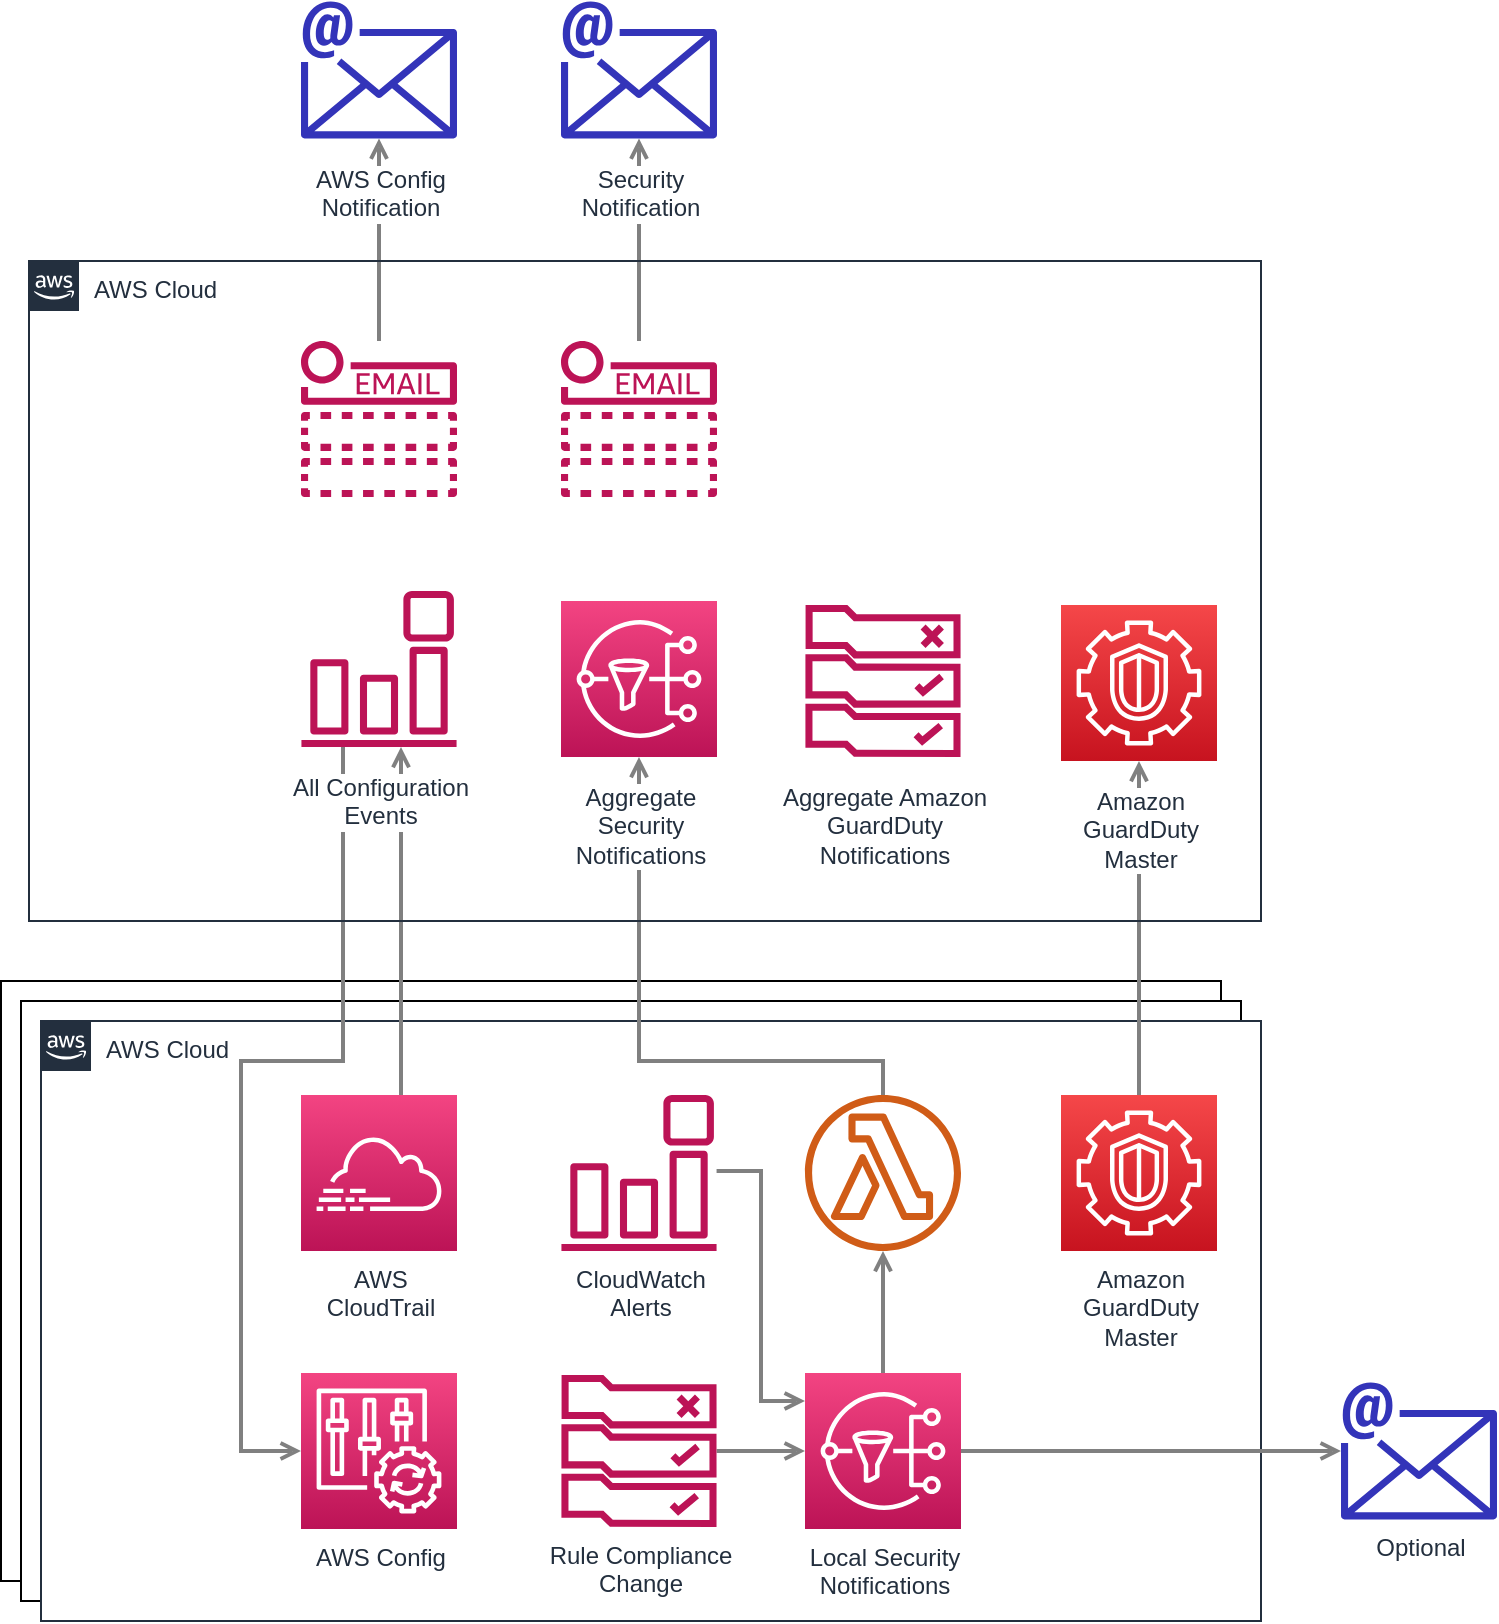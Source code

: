 <mxfile version="13.9.9" type="github"><diagram id="Ht1M8jgEwFfnCIfOTk4-" name="Page-1"><mxGraphModel dx="1640" dy="841" grid="1" gridSize="10" guides="1" tooltips="1" connect="1" arrows="1" fold="1" page="1" pageScale="1" pageWidth="1169" pageHeight="827" math="0" shadow="0"><root><mxCell id="0"/><mxCell id="1" parent="0"/><mxCell id="UEzPUAAOIrF-is8g5C7q-208" value="" style="rounded=0;whiteSpace=wrap;html=1;labelBackgroundColor=#ffffff;fillColor=#ffffff;gradientColor=none;" vertex="1" parent="1"><mxGeometry x="210.5" y="497.5" width="610" height="300" as="geometry"/></mxCell><mxCell id="UEzPUAAOIrF-is8g5C7q-207" value="" style="rounded=0;whiteSpace=wrap;html=1;labelBackgroundColor=#ffffff;fillColor=#ffffff;gradientColor=none;" vertex="1" parent="1"><mxGeometry x="220.5" y="507.5" width="610" height="300" as="geometry"/></mxCell><mxCell id="UEzPUAAOIrF-is8g5C7q-206" value="AWS Cloud" style="points=[[0,0],[0.25,0],[0.5,0],[0.75,0],[1,0],[1,0.25],[1,0.5],[1,0.75],[1,1],[0.75,1],[0.5,1],[0.25,1],[0,1],[0,0.75],[0,0.5],[0,0.25]];outlineConnect=0;gradientColor=none;html=1;whiteSpace=wrap;fontSize=12;fontStyle=0;shape=mxgraph.aws4.group;grIcon=mxgraph.aws4.group_aws_cloud_alt;strokeColor=#232F3E;fillColor=#ffffff;verticalAlign=top;align=left;spacingLeft=30;fontColor=#232F3E;dashed=0;labelBackgroundColor=#ffffff;" vertex="1" parent="1"><mxGeometry x="230.5" y="517.5" width="610" height="300" as="geometry"/></mxCell><mxCell id="UEzPUAAOIrF-is8g5C7q-234" style="edgeStyle=orthogonalEdgeStyle;rounded=0;orthogonalLoop=1;jettySize=auto;html=1;startArrow=none;startFill=0;endArrow=open;endFill=0;strokeColor=#808080;strokeWidth=2;" edge="1" parent="1" source="UEzPUAAOIrF-is8g5C7q-211" target="UEzPUAAOIrF-is8g5C7q-209"><mxGeometry relative="1" as="geometry"/></mxCell><mxCell id="UEzPUAAOIrF-is8g5C7q-233" style="edgeStyle=orthogonalEdgeStyle;rounded=0;orthogonalLoop=1;jettySize=auto;html=1;startArrow=none;startFill=0;endArrow=open;endFill=0;strokeColor=#808080;strokeWidth=2;" edge="1" parent="1" source="UEzPUAAOIrF-is8g5C7q-212" target="UEzPUAAOIrF-is8g5C7q-210"><mxGeometry relative="1" as="geometry"/></mxCell><mxCell id="UEzPUAAOIrF-is8g5C7q-229" style="edgeStyle=orthogonalEdgeStyle;rounded=0;orthogonalLoop=1;jettySize=auto;html=1;startArrow=none;startFill=0;endArrow=open;endFill=0;strokeColor=#808080;strokeWidth=2;" edge="1" parent="1" source="UEzPUAAOIrF-is8g5C7q-213" target="UEzPUAAOIrF-is8g5C7q-218"><mxGeometry relative="1" as="geometry"><Array as="points"><mxPoint x="381.5" y="537.5"/><mxPoint x="330.5" y="537.5"/><mxPoint x="330.5" y="732.5"/></Array></mxGeometry></mxCell><mxCell id="UEzPUAAOIrF-is8g5C7q-230" style="edgeStyle=orthogonalEdgeStyle;rounded=0;orthogonalLoop=1;jettySize=auto;html=1;startArrow=none;startFill=0;endArrow=open;endFill=0;strokeColor=#808080;strokeWidth=2;" edge="1" parent="1" source="UEzPUAAOIrF-is8g5C7q-217" target="UEzPUAAOIrF-is8g5C7q-213"><mxGeometry relative="1" as="geometry"><Array as="points"><mxPoint x="410.5" y="467.5"/><mxPoint x="410.5" y="467.5"/></Array></mxGeometry></mxCell><mxCell id="UEzPUAAOIrF-is8g5C7q-228" style="edgeStyle=orthogonalEdgeStyle;rounded=0;orthogonalLoop=1;jettySize=auto;html=1;startArrow=none;startFill=0;endArrow=open;endFill=0;strokeColor=#808080;strokeWidth=2;" edge="1" parent="1" source="UEzPUAAOIrF-is8g5C7q-219" target="UEzPUAAOIrF-is8g5C7q-222"><mxGeometry relative="1" as="geometry"><Array as="points"><mxPoint x="590.5" y="592.5"/><mxPoint x="590.5" y="707.5"/></Array></mxGeometry></mxCell><mxCell id="UEzPUAAOIrF-is8g5C7q-225" value="" style="edgeStyle=orthogonalEdgeStyle;rounded=0;orthogonalLoop=1;jettySize=auto;html=1;startArrow=none;startFill=0;endArrow=open;endFill=0;strokeColor=#808080;strokeWidth=2;" edge="1" parent="1" source="UEzPUAAOIrF-is8g5C7q-220" target="UEzPUAAOIrF-is8g5C7q-222"><mxGeometry relative="1" as="geometry"/></mxCell><mxCell id="UEzPUAAOIrF-is8g5C7q-231" style="edgeStyle=orthogonalEdgeStyle;rounded=0;orthogonalLoop=1;jettySize=auto;html=1;startArrow=none;startFill=0;endArrow=open;endFill=0;strokeColor=#808080;strokeWidth=2;" edge="1" parent="1" source="UEzPUAAOIrF-is8g5C7q-221" target="UEzPUAAOIrF-is8g5C7q-214"><mxGeometry relative="1" as="geometry"><Array as="points"><mxPoint x="651.5" y="537.5"/><mxPoint x="529.5" y="537.5"/></Array></mxGeometry></mxCell><mxCell id="UEzPUAAOIrF-is8g5C7q-226" style="edgeStyle=orthogonalEdgeStyle;rounded=0;orthogonalLoop=1;jettySize=auto;html=1;startArrow=none;startFill=0;endArrow=open;endFill=0;strokeColor=#808080;strokeWidth=2;" edge="1" parent="1" source="UEzPUAAOIrF-is8g5C7q-222" target="UEzPUAAOIrF-is8g5C7q-224"><mxGeometry relative="1" as="geometry"/></mxCell><mxCell id="UEzPUAAOIrF-is8g5C7q-227" style="edgeStyle=orthogonalEdgeStyle;rounded=0;orthogonalLoop=1;jettySize=auto;html=1;startArrow=none;startFill=0;endArrow=open;endFill=0;strokeColor=#808080;strokeWidth=2;" edge="1" parent="1" source="UEzPUAAOIrF-is8g5C7q-222" target="UEzPUAAOIrF-is8g5C7q-221"><mxGeometry relative="1" as="geometry"/></mxCell><mxCell id="UEzPUAAOIrF-is8g5C7q-232" style="edgeStyle=orthogonalEdgeStyle;rounded=0;orthogonalLoop=1;jettySize=auto;html=1;startArrow=none;startFill=0;endArrow=open;endFill=0;strokeColor=#808080;strokeWidth=2;" edge="1" parent="1" source="UEzPUAAOIrF-is8g5C7q-223" target="UEzPUAAOIrF-is8g5C7q-216"><mxGeometry relative="1" as="geometry"/></mxCell><mxCell id="UEzPUAAOIrF-is8g5C7q-205" value="AWS Cloud" style="points=[[0,0],[0.25,0],[0.5,0],[0.75,0],[1,0],[1,0.25],[1,0.5],[1,0.75],[1,1],[0.75,1],[0.5,1],[0.25,1],[0,1],[0,0.75],[0,0.5],[0,0.25]];outlineConnect=0;gradientColor=none;html=1;whiteSpace=wrap;fontSize=12;fontStyle=0;shape=mxgraph.aws4.group;grIcon=mxgraph.aws4.group_aws_cloud_alt;strokeColor=#232F3E;fillColor=none;verticalAlign=top;align=left;spacingLeft=30;fontColor=#232F3E;dashed=0;labelBackgroundColor=#ffffff;" vertex="1" parent="1"><mxGeometry x="224.5" y="137.5" width="616" height="330" as="geometry"/></mxCell><mxCell id="UEzPUAAOIrF-is8g5C7q-209" value="AWS Config&lt;br&gt;Notification&lt;br&gt;" style="outlineConnect=0;fontColor=#232F3E;gradientColor=none;fillColor=#3334B9;strokeColor=none;dashed=0;verticalLabelPosition=bottom;verticalAlign=top;align=center;html=1;fontSize=12;fontStyle=0;aspect=fixed;pointerEvents=1;shape=mxgraph.aws4.email;labelBackgroundColor=#ffffff;spacingTop=6;" vertex="1" parent="1"><mxGeometry x="360.5" y="7.5" width="78" height="69" as="geometry"/></mxCell><mxCell id="UEzPUAAOIrF-is8g5C7q-210" value="Security&lt;br&gt;Notification&lt;br&gt;" style="outlineConnect=0;fontColor=#232F3E;gradientColor=none;fillColor=#3334B9;strokeColor=none;dashed=0;verticalLabelPosition=bottom;verticalAlign=top;align=center;html=1;fontSize=12;fontStyle=0;aspect=fixed;pointerEvents=1;shape=mxgraph.aws4.email;labelBackgroundColor=#ffffff;spacingTop=6;" vertex="1" parent="1"><mxGeometry x="490.5" y="7.5" width="78" height="69" as="geometry"/></mxCell><mxCell id="UEzPUAAOIrF-is8g5C7q-211" value="" style="outlineConnect=0;fontColor=#232F3E;gradientColor=none;fillColor=#BC1356;strokeColor=none;dashed=0;verticalLabelPosition=bottom;verticalAlign=top;align=center;html=1;fontSize=12;fontStyle=0;aspect=fixed;pointerEvents=1;shape=mxgraph.aws4.email_notification;labelBackgroundColor=#ffffff;" vertex="1" parent="1"><mxGeometry x="360.5" y="177.5" width="78" height="78" as="geometry"/></mxCell><mxCell id="UEzPUAAOIrF-is8g5C7q-212" value="" style="outlineConnect=0;fontColor=#232F3E;gradientColor=none;fillColor=#BC1356;strokeColor=none;dashed=0;verticalLabelPosition=bottom;verticalAlign=top;align=center;html=1;fontSize=12;fontStyle=0;aspect=fixed;pointerEvents=1;shape=mxgraph.aws4.email_notification;labelBackgroundColor=#ffffff;" vertex="1" parent="1"><mxGeometry x="490.5" y="177.5" width="78" height="78" as="geometry"/></mxCell><mxCell id="UEzPUAAOIrF-is8g5C7q-213" value="All Configuration&lt;br&gt;Events&lt;br&gt;" style="outlineConnect=0;fontColor=#232F3E;gradientColor=none;fillColor=#BC1356;strokeColor=none;dashed=0;verticalLabelPosition=bottom;verticalAlign=top;align=center;html=1;fontSize=12;fontStyle=0;aspect=fixed;pointerEvents=1;shape=mxgraph.aws4.event_event_based;labelBackgroundColor=#ffffff;spacingTop=6;" vertex="1" parent="1"><mxGeometry x="360.5" y="302.5" width="78" height="78" as="geometry"/></mxCell><mxCell id="UEzPUAAOIrF-is8g5C7q-214" value="Aggregate&lt;br&gt;Security&lt;br&gt;Notifications&lt;br&gt;" style="outlineConnect=0;fontColor=#232F3E;gradientColor=#F34482;gradientDirection=north;fillColor=#BC1356;strokeColor=#ffffff;dashed=0;verticalLabelPosition=bottom;verticalAlign=top;align=center;html=1;fontSize=12;fontStyle=0;aspect=fixed;shape=mxgraph.aws4.resourceIcon;resIcon=mxgraph.aws4.sns;labelBackgroundColor=#ffffff;spacingTop=6;" vertex="1" parent="1"><mxGeometry x="490.5" y="307.5" width="78" height="78" as="geometry"/></mxCell><mxCell id="UEzPUAAOIrF-is8g5C7q-215" value="Aggregate Amazon&lt;br&gt;GuardDuty&lt;br&gt;Notifications&lt;br&gt;" style="outlineConnect=0;fontColor=#232F3E;gradientColor=none;fillColor=#BC1356;strokeColor=none;dashed=0;verticalLabelPosition=bottom;verticalAlign=top;align=center;html=1;fontSize=12;fontStyle=0;aspect=fixed;pointerEvents=1;shape=mxgraph.aws4.rule_2;labelBackgroundColor=#ffffff;spacingTop=6;" vertex="1" parent="1"><mxGeometry x="612.5" y="309.5" width="78" height="76" as="geometry"/></mxCell><mxCell id="UEzPUAAOIrF-is8g5C7q-216" value="Amazon&lt;br&gt;GuardDuty&lt;br&gt;Master&lt;br&gt;" style="outlineConnect=0;fontColor=#232F3E;gradientColor=#F54749;gradientDirection=north;fillColor=#C7131F;strokeColor=#ffffff;dashed=0;verticalLabelPosition=bottom;verticalAlign=top;align=center;html=1;fontSize=12;fontStyle=0;aspect=fixed;shape=mxgraph.aws4.resourceIcon;resIcon=mxgraph.aws4.guardduty;labelBackgroundColor=#ffffff;spacingTop=6;" vertex="1" parent="1"><mxGeometry x="740.5" y="309.5" width="78" height="78" as="geometry"/></mxCell><mxCell id="UEzPUAAOIrF-is8g5C7q-217" value="AWS&lt;br&gt;CloudTrail&lt;br&gt;" style="outlineConnect=0;fontColor=#232F3E;gradientColor=#F34482;gradientDirection=north;fillColor=#BC1356;strokeColor=#ffffff;dashed=0;verticalLabelPosition=bottom;verticalAlign=top;align=center;html=1;fontSize=12;fontStyle=0;aspect=fixed;shape=mxgraph.aws4.resourceIcon;resIcon=mxgraph.aws4.cloudtrail;labelBackgroundColor=#ffffff;" vertex="1" parent="1"><mxGeometry x="360.5" y="554.5" width="78" height="78" as="geometry"/></mxCell><mxCell id="UEzPUAAOIrF-is8g5C7q-218" value="AWS Config" style="outlineConnect=0;fontColor=#232F3E;gradientColor=#F34482;gradientDirection=north;fillColor=#BC1356;strokeColor=#ffffff;dashed=0;verticalLabelPosition=bottom;verticalAlign=top;align=center;html=1;fontSize=12;fontStyle=0;aspect=fixed;shape=mxgraph.aws4.resourceIcon;resIcon=mxgraph.aws4.config;labelBackgroundColor=#ffffff;" vertex="1" parent="1"><mxGeometry x="360.5" y="693.5" width="78" height="78" as="geometry"/></mxCell><mxCell id="UEzPUAAOIrF-is8g5C7q-219" value="CloudWatch&lt;br&gt;Alerts&lt;br&gt;" style="outlineConnect=0;fontColor=#232F3E;gradientColor=none;fillColor=#BC1356;strokeColor=none;dashed=0;verticalLabelPosition=bottom;verticalAlign=top;align=center;html=1;fontSize=12;fontStyle=0;aspect=fixed;pointerEvents=1;shape=mxgraph.aws4.event_event_based;labelBackgroundColor=#ffffff;" vertex="1" parent="1"><mxGeometry x="490.5" y="554.5" width="78" height="78" as="geometry"/></mxCell><mxCell id="UEzPUAAOIrF-is8g5C7q-220" value="Rule Compliance&lt;br&gt;Change&lt;br&gt;" style="outlineConnect=0;fontColor=#232F3E;gradientColor=none;fillColor=#BC1356;strokeColor=none;dashed=0;verticalLabelPosition=bottom;verticalAlign=top;align=center;html=1;fontSize=12;fontStyle=0;aspect=fixed;pointerEvents=1;shape=mxgraph.aws4.rule_2;labelBackgroundColor=#ffffff;" vertex="1" parent="1"><mxGeometry x="490.5" y="694.5" width="78" height="76" as="geometry"/></mxCell><mxCell id="UEzPUAAOIrF-is8g5C7q-221" value="" style="outlineConnect=0;fontColor=#232F3E;gradientColor=none;fillColor=#D05C17;strokeColor=none;dashed=0;verticalLabelPosition=bottom;verticalAlign=top;align=center;html=1;fontSize=12;fontStyle=0;aspect=fixed;pointerEvents=1;shape=mxgraph.aws4.lambda_function;labelBackgroundColor=#ffffff;" vertex="1" parent="1"><mxGeometry x="612.5" y="554.5" width="78" height="78" as="geometry"/></mxCell><mxCell id="UEzPUAAOIrF-is8g5C7q-222" value="Local Security&lt;br&gt;Notifications&lt;br&gt;" style="outlineConnect=0;fontColor=#232F3E;gradientColor=#F34482;gradientDirection=north;fillColor=#BC1356;strokeColor=#ffffff;dashed=0;verticalLabelPosition=bottom;verticalAlign=top;align=center;html=1;fontSize=12;fontStyle=0;aspect=fixed;shape=mxgraph.aws4.resourceIcon;resIcon=mxgraph.aws4.sns;labelBackgroundColor=#ffffff;" vertex="1" parent="1"><mxGeometry x="612.5" y="693.5" width="78" height="78" as="geometry"/></mxCell><mxCell id="UEzPUAAOIrF-is8g5C7q-223" value="Amazon&lt;br&gt;GuardDuty&lt;br&gt;Master&lt;br&gt;" style="outlineConnect=0;fontColor=#232F3E;gradientColor=#F54749;gradientDirection=north;fillColor=#C7131F;strokeColor=#ffffff;dashed=0;verticalLabelPosition=bottom;verticalAlign=top;align=center;html=1;fontSize=12;fontStyle=0;aspect=fixed;shape=mxgraph.aws4.resourceIcon;resIcon=mxgraph.aws4.guardduty;labelBackgroundColor=#ffffff;" vertex="1" parent="1"><mxGeometry x="740.5" y="554.5" width="78" height="78" as="geometry"/></mxCell><mxCell id="UEzPUAAOIrF-is8g5C7q-224" value="Optional" style="outlineConnect=0;fontColor=#232F3E;gradientColor=none;fillColor=#3334B9;strokeColor=none;dashed=0;verticalLabelPosition=bottom;verticalAlign=top;align=center;html=1;fontSize=12;fontStyle=0;aspect=fixed;pointerEvents=1;shape=mxgraph.aws4.email;labelBackgroundColor=#ffffff;" vertex="1" parent="1"><mxGeometry x="880.5" y="698" width="78" height="69" as="geometry"/></mxCell></root></mxGraphModel></diagram></mxfile>